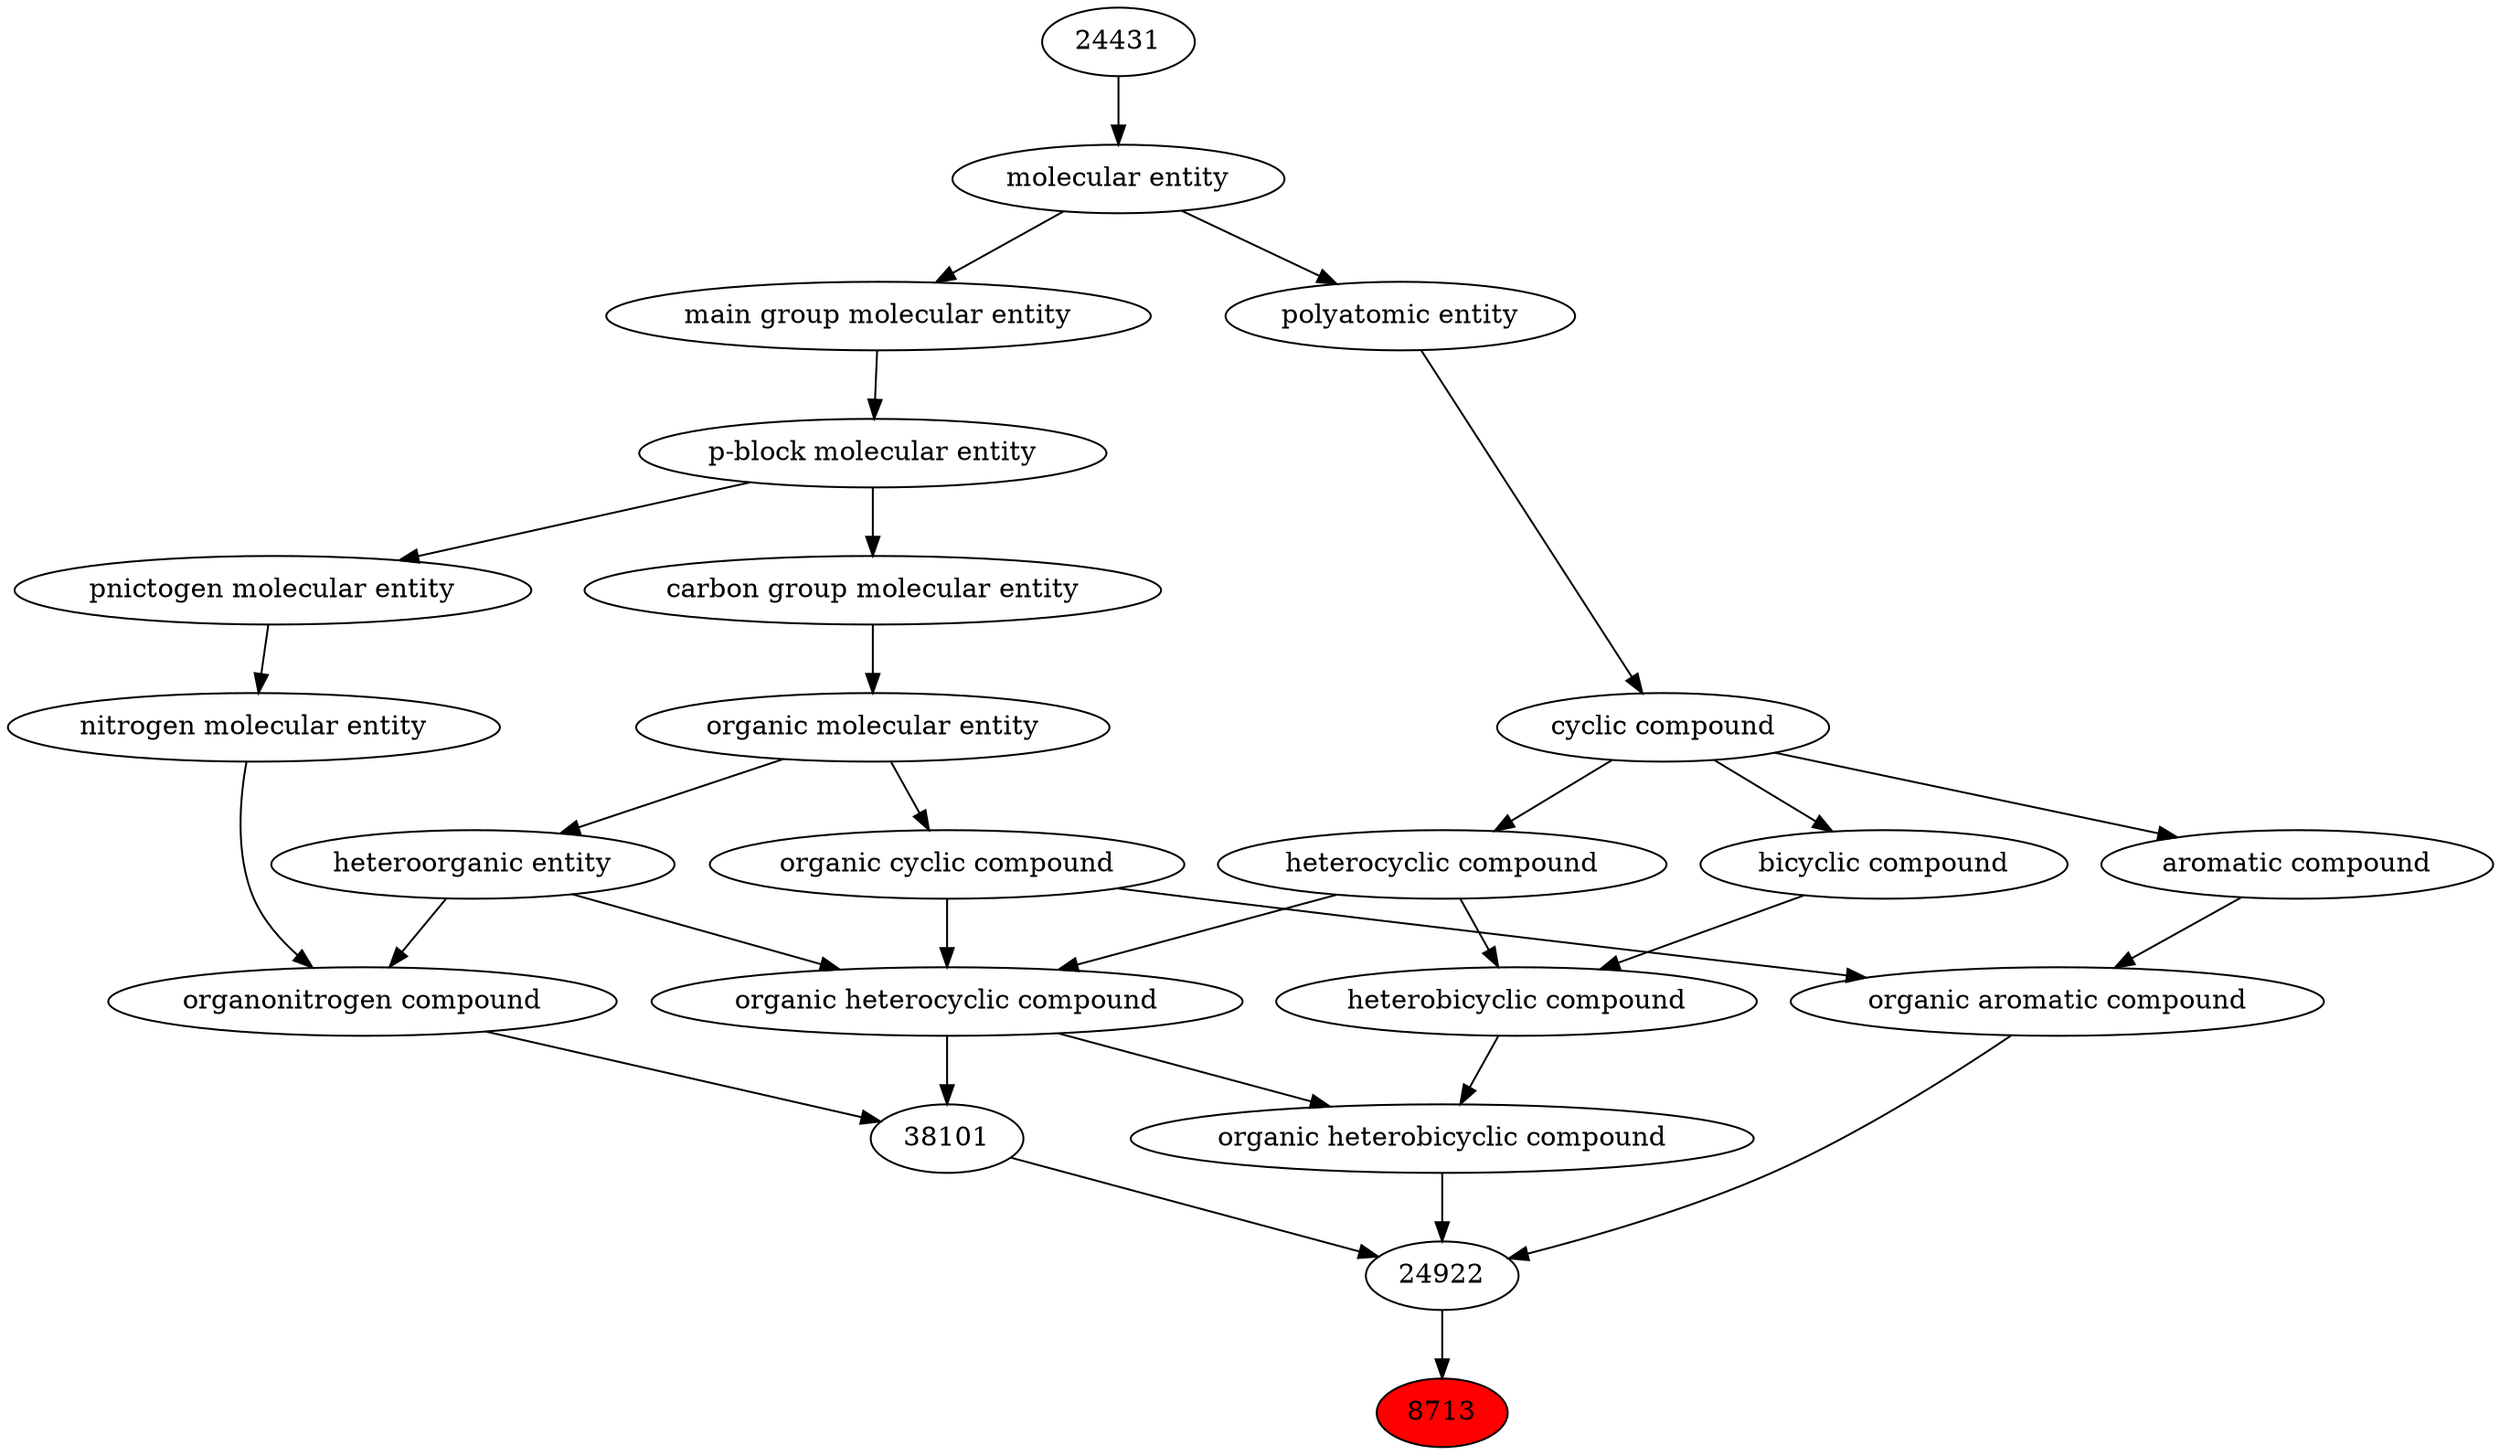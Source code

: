 digraph tree{ 
8713 [label="8713" fillcolor=red style=filled]
24922 -> 8713
24922 [label="24922"]
38101 -> 24922
33659 -> 24922
27171 -> 24922
38101 [label="38101"]
24532 -> 38101
35352 -> 38101
33659 [label="organic aromatic compound"]
33832 -> 33659
33655 -> 33659
27171 [label="organic heterobicyclic compound"]
33672 -> 27171
24532 -> 27171
24532 [label="organic heterocyclic compound"]
33285 -> 24532
33832 -> 24532
5686 -> 24532
35352 [label="organonitrogen compound"]
51143 -> 35352
33285 -> 35352
33832 [label="organic cyclic compound"]
50860 -> 33832
33655 [label="aromatic compound"]
33595 -> 33655
33672 [label="heterobicyclic compound"]
33636 -> 33672
5686 -> 33672
33285 [label="heteroorganic entity"]
50860 -> 33285
5686 [label="heterocyclic compound"]
33595 -> 5686
51143 [label="nitrogen molecular entity"]
33302 -> 51143
50860 [label="organic molecular entity"]
33582 -> 50860
33595 [label="cyclic compound"]
36357 -> 33595
33636 [label="bicyclic compound"]
33595 -> 33636
33302 [label="pnictogen molecular entity"]
33675 -> 33302
33582 [label="carbon group molecular entity"]
33675 -> 33582
36357 [label="polyatomic entity"]
23367 -> 36357
33675 [label="p-block molecular entity"]
33579 -> 33675
23367 [label="molecular entity"]
24431 -> 23367
33579 [label="main group molecular entity"]
23367 -> 33579
24431 [label="24431"]
}